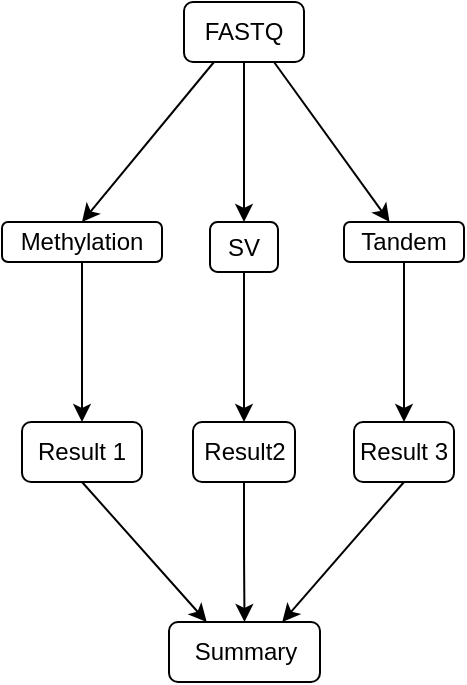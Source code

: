 <mxfile version="21.8.0" type="github">
  <diagram name="第 1 页" id="lK2Q67L2vVut80mYS6VW">
    <mxGraphModel dx="939" dy="548" grid="1" gridSize="10" guides="1" tooltips="1" connect="1" arrows="1" fold="1" page="1" pageScale="1" pageWidth="827" pageHeight="1169" math="0" shadow="0">
      <root>
        <mxCell id="0" />
        <mxCell id="1" parent="0" />
        <mxCell id="uqFS4wO_pfEfOHFFvcug-5" value="" style="edgeStyle=orthogonalEdgeStyle;rounded=0;orthogonalLoop=1;jettySize=auto;html=1;" edge="1" parent="1" source="uqFS4wO_pfEfOHFFvcug-1" target="uqFS4wO_pfEfOHFFvcug-4">
          <mxGeometry relative="1" as="geometry" />
        </mxCell>
        <mxCell id="uqFS4wO_pfEfOHFFvcug-1" value="FASTQ" style="rounded=1;whiteSpace=wrap;html=1;" vertex="1" parent="1">
          <mxGeometry x="370" y="130" width="60" height="30" as="geometry" />
        </mxCell>
        <mxCell id="uqFS4wO_pfEfOHFFvcug-2" value="" style="endArrow=classic;html=1;rounded=0;exitX=0.25;exitY=1;exitDx=0;exitDy=0;entryX=0.5;entryY=0;entryDx=0;entryDy=0;" edge="1" parent="1" source="uqFS4wO_pfEfOHFFvcug-1" target="uqFS4wO_pfEfOHFFvcug-3">
          <mxGeometry width="50" height="50" relative="1" as="geometry">
            <mxPoint x="406" y="440" as="sourcePoint" />
            <mxPoint x="296" y="240" as="targetPoint" />
          </mxGeometry>
        </mxCell>
        <mxCell id="uqFS4wO_pfEfOHFFvcug-9" value="" style="edgeStyle=orthogonalEdgeStyle;rounded=0;orthogonalLoop=1;jettySize=auto;html=1;" edge="1" parent="1" source="uqFS4wO_pfEfOHFFvcug-3" target="uqFS4wO_pfEfOHFFvcug-8">
          <mxGeometry relative="1" as="geometry" />
        </mxCell>
        <mxCell id="uqFS4wO_pfEfOHFFvcug-3" value="Methylation" style="rounded=1;whiteSpace=wrap;html=1;" vertex="1" parent="1">
          <mxGeometry x="279" y="240" width="80" height="20" as="geometry" />
        </mxCell>
        <mxCell id="uqFS4wO_pfEfOHFFvcug-11" value="" style="edgeStyle=orthogonalEdgeStyle;rounded=0;orthogonalLoop=1;jettySize=auto;html=1;" edge="1" parent="1" source="uqFS4wO_pfEfOHFFvcug-4" target="uqFS4wO_pfEfOHFFvcug-10">
          <mxGeometry relative="1" as="geometry" />
        </mxCell>
        <mxCell id="uqFS4wO_pfEfOHFFvcug-4" value="SV" style="whiteSpace=wrap;html=1;rounded=1;" vertex="1" parent="1">
          <mxGeometry x="383" y="240" width="34" height="25" as="geometry" />
        </mxCell>
        <mxCell id="uqFS4wO_pfEfOHFFvcug-6" value="" style="endArrow=classic;html=1;rounded=0;exitX=0.75;exitY=1;exitDx=0;exitDy=0;" edge="1" parent="1" source="uqFS4wO_pfEfOHFFvcug-1" target="uqFS4wO_pfEfOHFFvcug-7">
          <mxGeometry width="50" height="50" relative="1" as="geometry">
            <mxPoint x="436" y="230" as="sourcePoint" />
            <mxPoint x="496" y="240" as="targetPoint" />
          </mxGeometry>
        </mxCell>
        <mxCell id="uqFS4wO_pfEfOHFFvcug-13" value="" style="edgeStyle=orthogonalEdgeStyle;rounded=0;orthogonalLoop=1;jettySize=auto;html=1;" edge="1" parent="1" source="uqFS4wO_pfEfOHFFvcug-7" target="uqFS4wO_pfEfOHFFvcug-12">
          <mxGeometry relative="1" as="geometry" />
        </mxCell>
        <mxCell id="uqFS4wO_pfEfOHFFvcug-7" value="Tandem" style="rounded=1;whiteSpace=wrap;html=1;" vertex="1" parent="1">
          <mxGeometry x="450" y="240" width="60" height="20" as="geometry" />
        </mxCell>
        <mxCell id="uqFS4wO_pfEfOHFFvcug-8" value="Result 1" style="rounded=1;whiteSpace=wrap;html=1;" vertex="1" parent="1">
          <mxGeometry x="289" y="340" width="60" height="30" as="geometry" />
        </mxCell>
        <mxCell id="uqFS4wO_pfEfOHFFvcug-16" value="" style="edgeStyle=orthogonalEdgeStyle;rounded=0;orthogonalLoop=1;jettySize=auto;html=1;" edge="1" parent="1" source="uqFS4wO_pfEfOHFFvcug-10" target="uqFS4wO_pfEfOHFFvcug-15">
          <mxGeometry relative="1" as="geometry" />
        </mxCell>
        <mxCell id="uqFS4wO_pfEfOHFFvcug-10" value="Result2" style="whiteSpace=wrap;html=1;rounded=1;" vertex="1" parent="1">
          <mxGeometry x="374.5" y="340" width="51" height="30" as="geometry" />
        </mxCell>
        <mxCell id="uqFS4wO_pfEfOHFFvcug-12" value="Result 3" style="rounded=1;whiteSpace=wrap;html=1;" vertex="1" parent="1">
          <mxGeometry x="455" y="340" width="50" height="30" as="geometry" />
        </mxCell>
        <mxCell id="uqFS4wO_pfEfOHFFvcug-14" value="" style="endArrow=classic;html=1;rounded=0;exitX=0.5;exitY=1;exitDx=0;exitDy=0;entryX=0.25;entryY=0;entryDx=0;entryDy=0;" edge="1" parent="1" source="uqFS4wO_pfEfOHFFvcug-8" target="uqFS4wO_pfEfOHFFvcug-15">
          <mxGeometry width="50" height="50" relative="1" as="geometry">
            <mxPoint x="324.5" y="450" as="sourcePoint" />
            <mxPoint x="380" y="440" as="targetPoint" />
          </mxGeometry>
        </mxCell>
        <mxCell id="uqFS4wO_pfEfOHFFvcug-15" value="Summary" style="whiteSpace=wrap;html=1;rounded=1;" vertex="1" parent="1">
          <mxGeometry x="362.5" y="440" width="75.5" height="30" as="geometry" />
        </mxCell>
        <mxCell id="uqFS4wO_pfEfOHFFvcug-18" value="" style="endArrow=classic;html=1;rounded=0;exitX=0.5;exitY=1;exitDx=0;exitDy=0;entryX=0.75;entryY=0;entryDx=0;entryDy=0;" edge="1" parent="1" source="uqFS4wO_pfEfOHFFvcug-12" target="uqFS4wO_pfEfOHFFvcug-15">
          <mxGeometry width="50" height="50" relative="1" as="geometry">
            <mxPoint x="329" y="380" as="sourcePoint" />
            <mxPoint x="397" y="450" as="targetPoint" />
          </mxGeometry>
        </mxCell>
      </root>
    </mxGraphModel>
  </diagram>
</mxfile>
